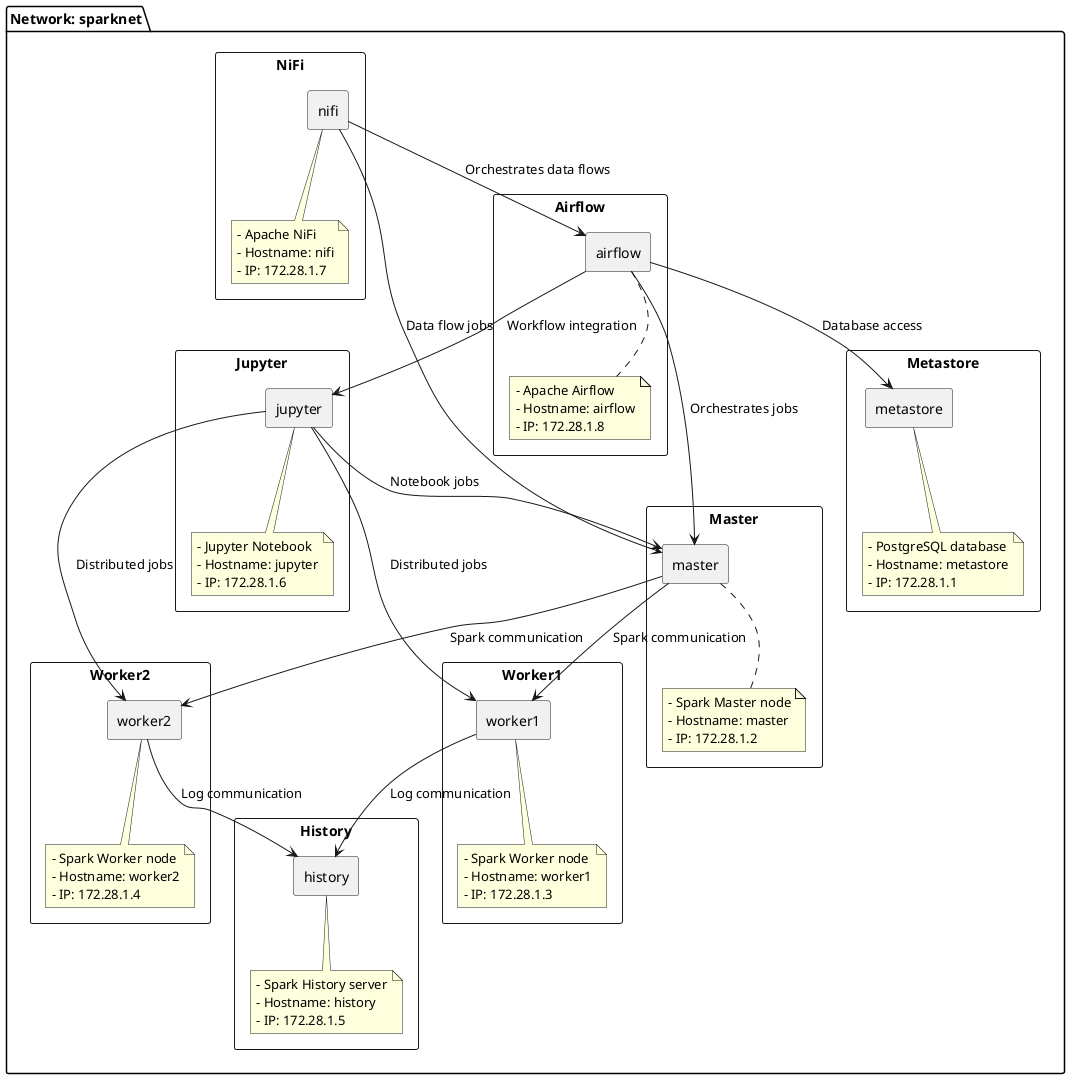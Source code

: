@startuml
skinparam componentStyle rectangle

package "Network: sparknet" {
    component Metastore {
        [metastore]
        note bottom of metastore
          - PostgreSQL database
          - Hostname: metastore
          - IP: 172.28.1.1
        end note
    }

    component Master {
        [master]
        note bottom of master
          - Spark Master node
          - Hostname: master
          - IP: 172.28.1.2
        end note
    }

    component Worker1 {
        [worker1]
        note bottom of worker1
          - Spark Worker node
          - Hostname: worker1
          - IP: 172.28.1.3
        end note
    }

    component Worker2 {
        [worker2]
        note bottom of worker2
          - Spark Worker node
          - Hostname: worker2
          - IP: 172.28.1.4
        end note
    }

    component History {
        [history]
        note bottom of history
          - Spark History server
          - Hostname: history
          - IP: 172.28.1.5
        end note
    }

    component Jupyter {
        [jupyter]
        note bottom of jupyter
          - Jupyter Notebook
          - Hostname: jupyter
          - IP: 172.28.1.6
        end note
    }

    component NiFi {
        [nifi]
        note bottom of nifi
          - Apache NiFi
          - Hostname: nifi
          - IP: 172.28.1.7
        end note
    }

    component Airflow {
        [airflow]
        note bottom of airflow
          - Apache Airflow
          - Hostname: airflow
          - IP: 172.28.1.8
        end note
    }
}

metastore -[hidden]-> master
master --> worker1 : Spark communication
master --> worker2 : Spark communication
worker1 --> history : Log communication
worker2 --> history : Log communication
jupyter --> master : Notebook jobs
jupyter --> worker1 : Distributed jobs
jupyter --> worker2 : Distributed jobs
airflow --> metastore : Database access
airflow --> master : Orchestrates jobs
airflow --> jupyter : Workflow integration
nifi --> master : Data flow jobs
nifi --> airflow : Orchestrates data flows
@enduml
